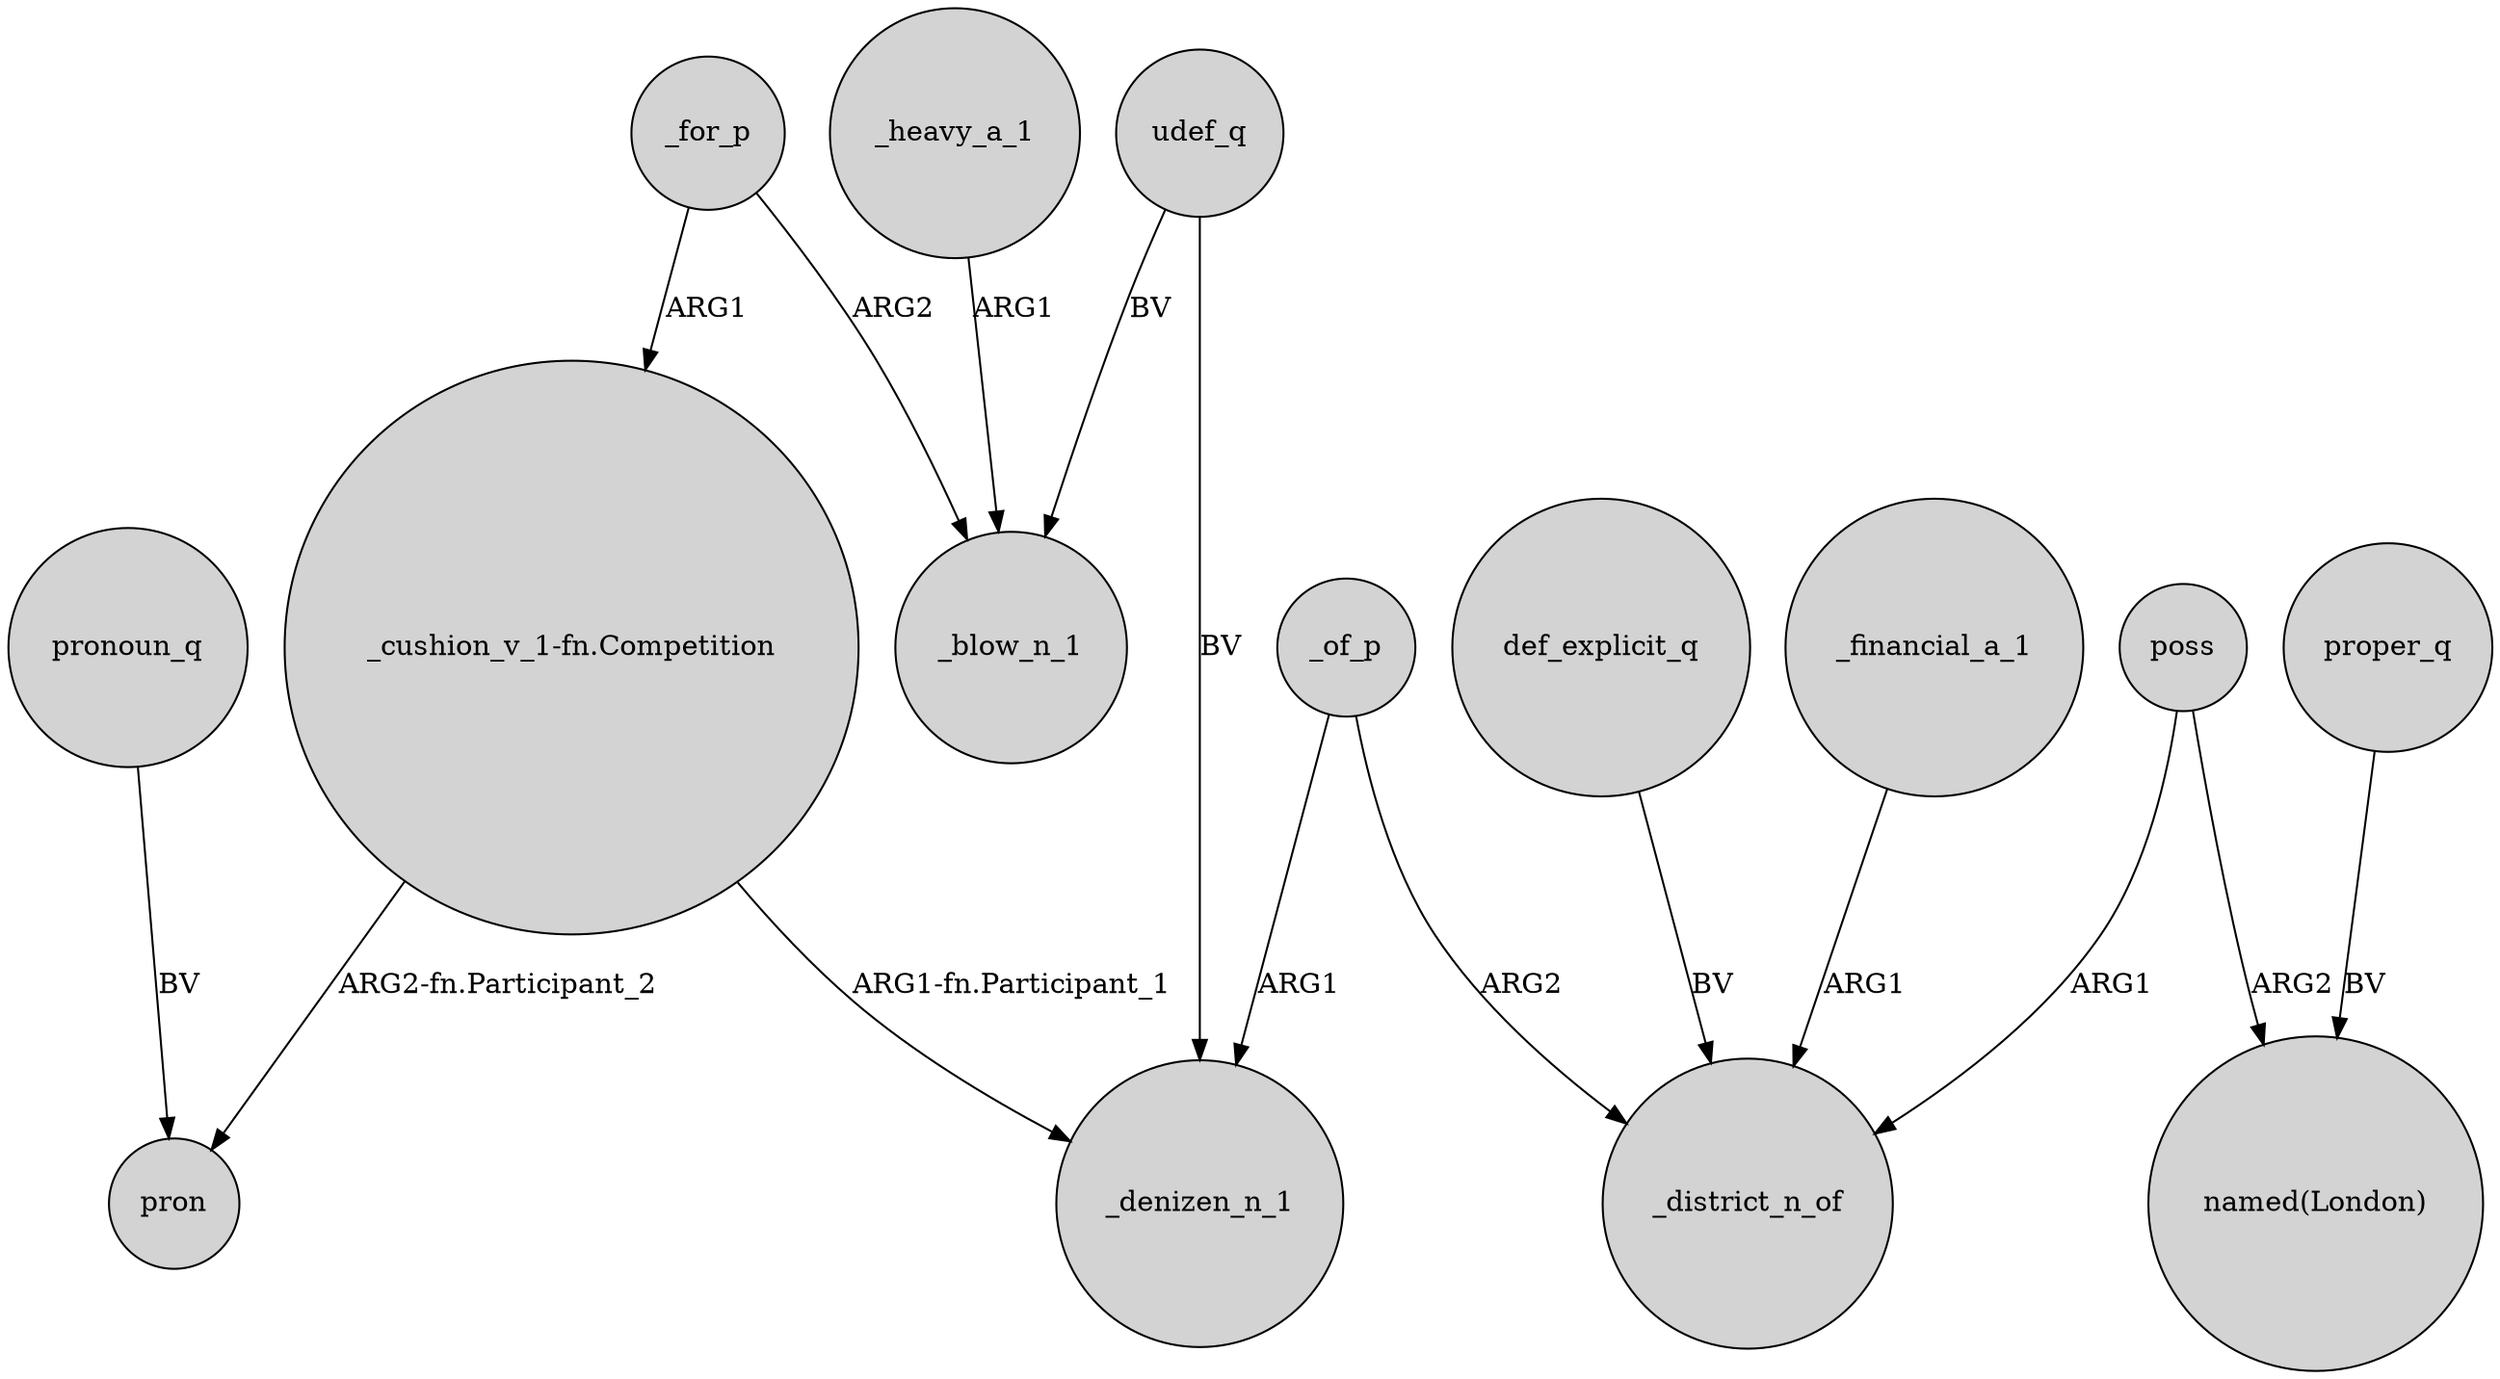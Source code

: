 digraph {
	node [shape=circle style=filled]
	_for_p -> _blow_n_1 [label=ARG2]
	udef_q -> _denizen_n_1 [label=BV]
	_heavy_a_1 -> _blow_n_1 [label=ARG1]
	proper_q -> "named(London)" [label=BV]
	def_explicit_q -> _district_n_of [label=BV]
	"_cushion_v_1-fn.Competition" -> _denizen_n_1 [label="ARG1-fn.Participant_1"]
	"_cushion_v_1-fn.Competition" -> pron [label="ARG2-fn.Participant_2"]
	udef_q -> _blow_n_1 [label=BV]
	poss -> "named(London)" [label=ARG2]
	_of_p -> _district_n_of [label=ARG2]
	_of_p -> _denizen_n_1 [label=ARG1]
	pronoun_q -> pron [label=BV]
	_for_p -> "_cushion_v_1-fn.Competition" [label=ARG1]
	poss -> _district_n_of [label=ARG1]
	_financial_a_1 -> _district_n_of [label=ARG1]
}
